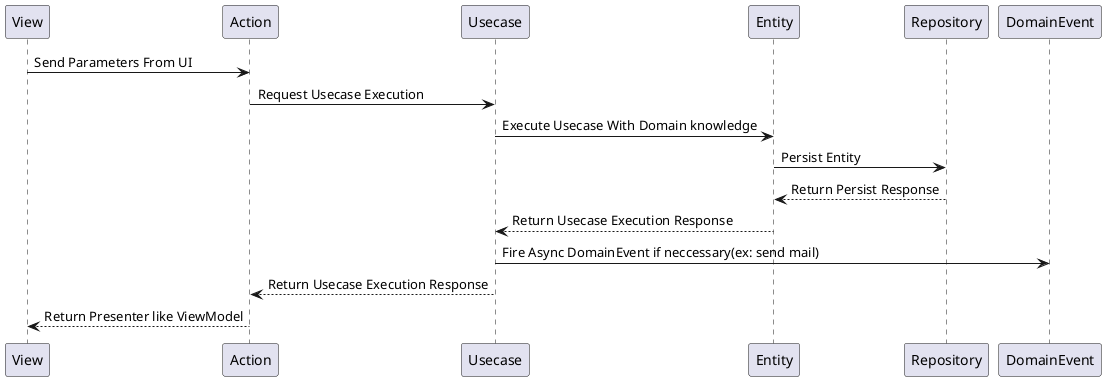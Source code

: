 @startuml
View -> Action: Send Parameters From UI
Action -> Usecase: Request Usecase Execution
Usecase -> Entity: Execute Usecase With Domain knowledge

Entity -> Repository: Persist Entity
Entity <-- Repository: Return Persist Response
Usecase <-- Entity: Return Usecase Execution Response
Usecase -> DomainEvent: Fire Async DomainEvent if neccessary(ex: send mail)

Action <-- Usecase: Return Usecase Execution Response
View <-- Action: Return Presenter like ViewModel
@enduml
